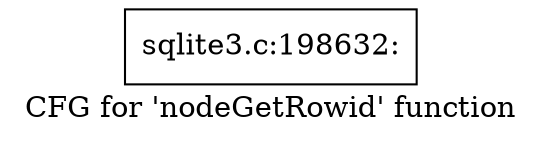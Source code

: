 digraph "CFG for 'nodeGetRowid' function" {
	label="CFG for 'nodeGetRowid' function";

	Node0x55c0f6e0a6f0 [shape=record,label="{sqlite3.c:198632:}"];
}
